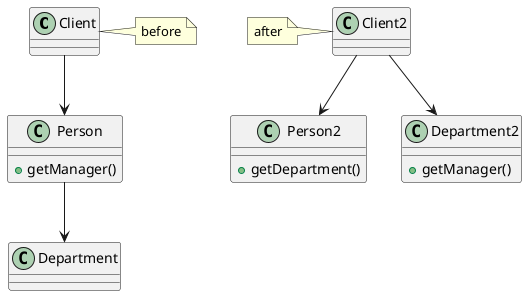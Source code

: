 @startuml

class Client {
}
note right: before

class Person {
+getManager()
}

class Department {
}

class Client2 {
}
note left: after

class Person2 {
+getDepartment()
}

class Department2 {
+getManager()
}

Client --> Person
Person --> Department

Client2 --> Person2
Client2 --> Department2

@enduml